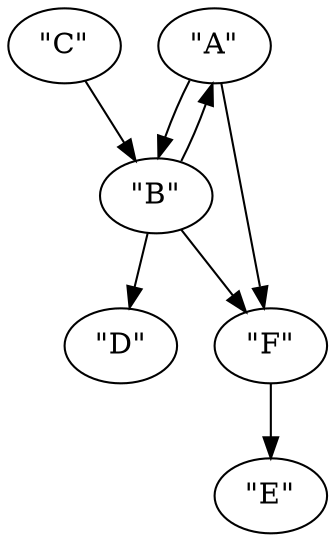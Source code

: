 digraph {
    0 [ label = "\"A\"" ]
    1 [ label = "\"B\"" ]
    2 [ label = "\"C\"" ]
    3 [ label = "\"D\"" ]
    4 [ label = "\"E\"" ]
    5 [ label = "\"F\"" ]
    0 -> 1 [ ]
    1 -> 5 [ ]
    5 -> 4 [ ]
    2 -> 1 [ ]
    0 -> 5 [ ]
    1 -> 0 [ ]
    1 -> 3 [ ]
}
